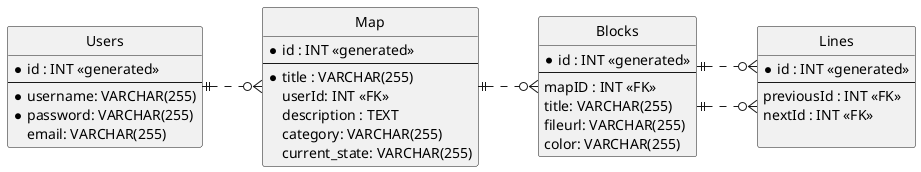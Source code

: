 @startuml database
left to right direction

hide circle
skinparam linetype ortho

entity "Users" as us {
  *id : INT <<generated>>
  --
  * username: VARCHAR(255)
  * password: VARCHAR(255)
  email: VARCHAR(255)
}


entity "Map" as mp {
  *id : INT <<generated>>
  --
 *title : VARCHAR(255)
   userId: INT <<FK>>
   description : TEXT
   category: VARCHAR(255)
   current_state: VARCHAR(255)
}

entity "Blocks" as bl {
  *id : INT <<generated>>
  --
  mapID : INT <<FK>>
  title: VARCHAR(255)
  fileurl: VARCHAR(255)
  color: VARCHAR(255)
}

entity "Lines" as ln {
  *id : INT <<generated>>
  --
  previousId : INT <<FK>>
  nextId : INT <<FK>>
 
}

us ||..o{ mp
mp ||..o{ bl
bl ||..o{ ln
bl ||..o{ ln

@enduml
